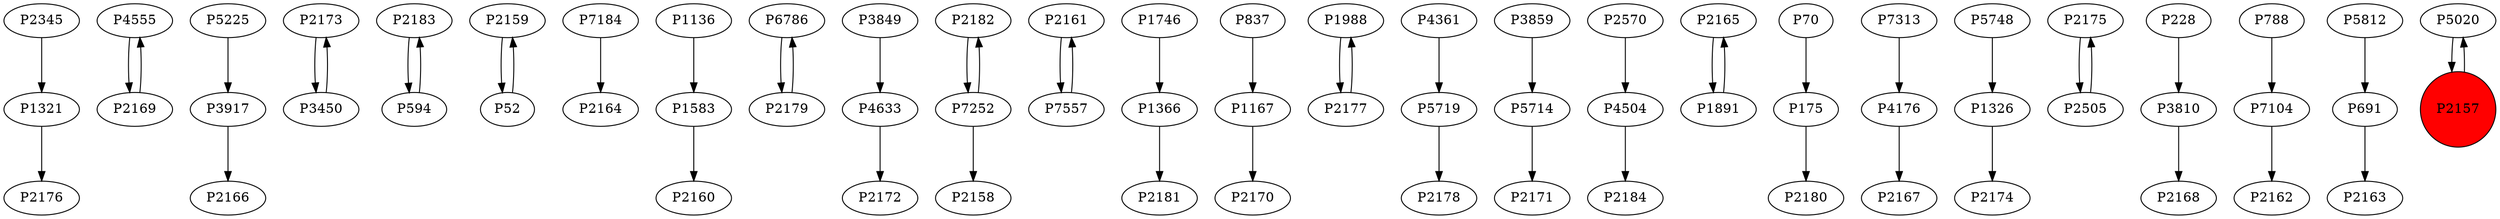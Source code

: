 digraph {
	P2345 -> P1321
	P4555 -> P2169
	P3917 -> P2166
	P2173 -> P3450
	P2183 -> P594
	P2159 -> P52
	P7184 -> P2164
	P1583 -> P2160
	P2169 -> P4555
	P6786 -> P2179
	P4633 -> P2172
	P2182 -> P7252
	P2161 -> P7557
	P52 -> P2159
	P1366 -> P2181
	P1167 -> P2170
	P3849 -> P4633
	P1988 -> P2177
	P4361 -> P5719
	P5714 -> P2171
	P4504 -> P2184
	P1746 -> P1366
	P2165 -> P1891
	P70 -> P175
	P7313 -> P4176
	P2177 -> P1988
	P1326 -> P2174
	P1891 -> P2165
	P175 -> P2180
	P7557 -> P2161
	P2175 -> P2505
	P5748 -> P1326
	P228 -> P3810
	P788 -> P7104
	P3810 -> P2168
	P5719 -> P2178
	P2179 -> P6786
	P5812 -> P691
	P5020 -> P2157
	P837 -> P1167
	P2157 -> P5020
	P691 -> P2163
	P7104 -> P2162
	P1321 -> P2176
	P7252 -> P2158
	P5225 -> P3917
	P3859 -> P5714
	P7252 -> P2182
	P594 -> P2183
	P3450 -> P2173
	P2570 -> P4504
	P4176 -> P2167
	P2505 -> P2175
	P1136 -> P1583
	P2157 [shape=circle]
	P2157 [style=filled]
	P2157 [fillcolor=red]
}